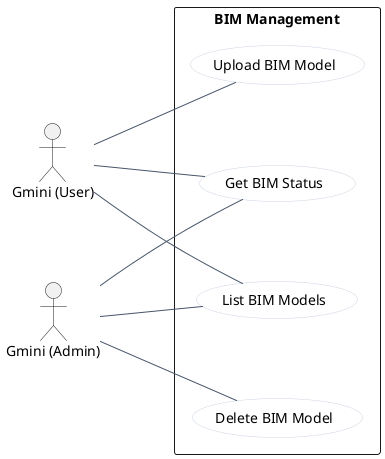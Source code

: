 @startuml
left to right direction
skinparam usecase {
  BackgroundColor #FFFFFF
  BorderColor #CBD5E1
}
skinparam ArrowColor #475569
skinparam nodesep 80
skinparam ranksep 90
actor "Gmini (User)" as gmini_user
actor "Gmini (Admin)" as gmini_admin

rectangle "BIM Management" {
  usecase "Upload BIM Model" as UC_Upload
  usecase "Get BIM Status" as UC_GetStatus
  usecase "List BIM Models" as UC_List
  usecase "Delete BIM Model" as UC_Delete
}

' Regular user capabilities
gmini_user -- UC_Upload
gmini_user -- UC_GetStatus
gmini_user -- UC_List

' Admin-specific or elevated actions
gmini_admin -- UC_Delete
gmini_admin -- UC_List
gmini_admin -- UC_GetStatus

@enduml
